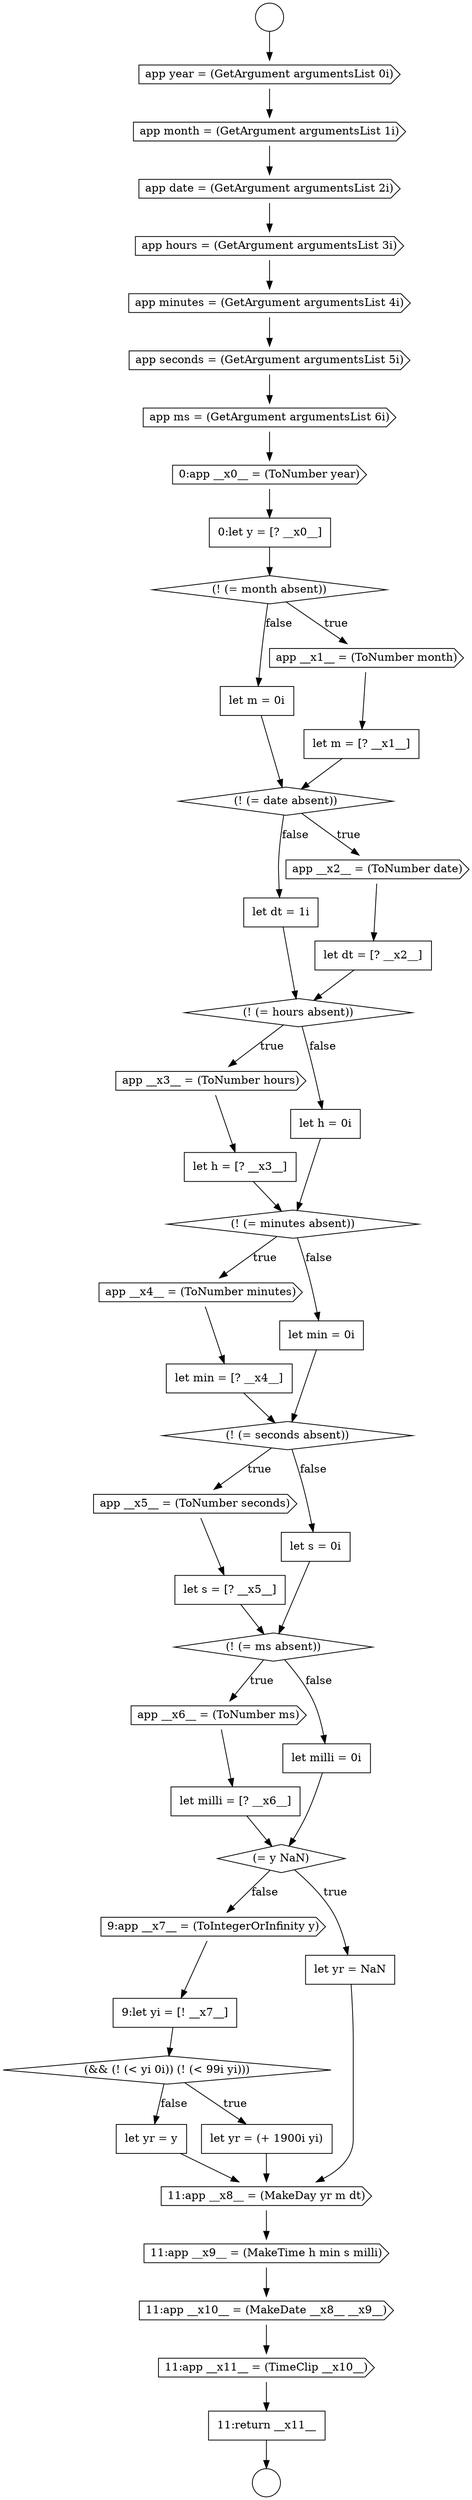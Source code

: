digraph {
  node0 [shape=circle label=" " color="black" fillcolor="white" style=filled]
  node5 [shape=cds, label=<<font color="black">app hours = (GetArgument argumentsList 3i)</font>> color="black" fillcolor="white" style=filled]
  node10 [shape=none, margin=0, label=<<font color="black">
    <table border="0" cellborder="1" cellspacing="0" cellpadding="10">
      <tr><td align="left">0:let y = [? __x0__]</td></tr>
    </table>
  </font>> color="black" fillcolor="white" style=filled]
  node14 [shape=none, margin=0, label=<<font color="black">
    <table border="0" cellborder="1" cellspacing="0" cellpadding="10">
      <tr><td align="left">let m = 0i</td></tr>
    </table>
  </font>> color="black" fillcolor="white" style=filled]
  node1 [shape=circle label=" " color="black" fillcolor="white" style=filled]
  node6 [shape=cds, label=<<font color="black">app minutes = (GetArgument argumentsList 4i)</font>> color="black" fillcolor="white" style=filled]
  node9 [shape=cds, label=<<font color="black">0:app __x0__ = (ToNumber year)</font>> color="black" fillcolor="white" style=filled]
  node2 [shape=cds, label=<<font color="black">app year = (GetArgument argumentsList 0i)</font>> color="black" fillcolor="white" style=filled]
  node12 [shape=cds, label=<<font color="black">app __x1__ = (ToNumber month)</font>> color="black" fillcolor="white" style=filled]
  node18 [shape=none, margin=0, label=<<font color="black">
    <table border="0" cellborder="1" cellspacing="0" cellpadding="10">
      <tr><td align="left">let dt = 1i</td></tr>
    </table>
  </font>> color="black" fillcolor="white" style=filled]
  node8 [shape=cds, label=<<font color="black">app ms = (GetArgument argumentsList 6i)</font>> color="black" fillcolor="white" style=filled]
  node4 [shape=cds, label=<<font color="black">app date = (GetArgument argumentsList 2i)</font>> color="black" fillcolor="white" style=filled]
  node15 [shape=diamond, label=<<font color="black">(! (= date absent))</font>> color="black" fillcolor="white" style=filled]
  node42 [shape=cds, label=<<font color="black">11:app __x8__ = (MakeDay yr m dt)</font>> color="black" fillcolor="white" style=filled]
  node24 [shape=cds, label=<<font color="black">app __x4__ = (ToNumber minutes)</font>> color="black" fillcolor="white" style=filled]
  node37 [shape=cds, label=<<font color="black">9:app __x7__ = (ToIntegerOrInfinity y)</font>> color="black" fillcolor="white" style=filled]
  node25 [shape=none, margin=0, label=<<font color="black">
    <table border="0" cellborder="1" cellspacing="0" cellpadding="10">
      <tr><td align="left">let min = [? __x4__]</td></tr>
    </table>
  </font>> color="black" fillcolor="white" style=filled]
  node20 [shape=cds, label=<<font color="black">app __x3__ = (ToNumber hours)</font>> color="black" fillcolor="white" style=filled]
  node46 [shape=none, margin=0, label=<<font color="black">
    <table border="0" cellborder="1" cellspacing="0" cellpadding="10">
      <tr><td align="left">11:return __x11__</td></tr>
    </table>
  </font>> color="black" fillcolor="white" style=filled]
  node29 [shape=none, margin=0, label=<<font color="black">
    <table border="0" cellborder="1" cellspacing="0" cellpadding="10">
      <tr><td align="left">let s = [? __x5__]</td></tr>
    </table>
  </font>> color="black" fillcolor="white" style=filled]
  node21 [shape=none, margin=0, label=<<font color="black">
    <table border="0" cellborder="1" cellspacing="0" cellpadding="10">
      <tr><td align="left">let h = [? __x3__]</td></tr>
    </table>
  </font>> color="black" fillcolor="white" style=filled]
  node33 [shape=none, margin=0, label=<<font color="black">
    <table border="0" cellborder="1" cellspacing="0" cellpadding="10">
      <tr><td align="left">let milli = [? __x6__]</td></tr>
    </table>
  </font>> color="black" fillcolor="white" style=filled]
  node28 [shape=cds, label=<<font color="black">app __x5__ = (ToNumber seconds)</font>> color="black" fillcolor="white" style=filled]
  node38 [shape=none, margin=0, label=<<font color="black">
    <table border="0" cellborder="1" cellspacing="0" cellpadding="10">
      <tr><td align="left">9:let yi = [! __x7__]</td></tr>
    </table>
  </font>> color="black" fillcolor="white" style=filled]
  node13 [shape=none, margin=0, label=<<font color="black">
    <table border="0" cellborder="1" cellspacing="0" cellpadding="10">
      <tr><td align="left">let m = [? __x1__]</td></tr>
    </table>
  </font>> color="black" fillcolor="white" style=filled]
  node41 [shape=none, margin=0, label=<<font color="black">
    <table border="0" cellborder="1" cellspacing="0" cellpadding="10">
      <tr><td align="left">let yr = y</td></tr>
    </table>
  </font>> color="black" fillcolor="white" style=filled]
  node45 [shape=cds, label=<<font color="black">11:app __x11__ = (TimeClip __x10__)</font>> color="black" fillcolor="white" style=filled]
  node17 [shape=none, margin=0, label=<<font color="black">
    <table border="0" cellborder="1" cellspacing="0" cellpadding="10">
      <tr><td align="left">let dt = [? __x2__]</td></tr>
    </table>
  </font>> color="black" fillcolor="white" style=filled]
  node32 [shape=cds, label=<<font color="black">app __x6__ = (ToNumber ms)</font>> color="black" fillcolor="white" style=filled]
  node34 [shape=none, margin=0, label=<<font color="black">
    <table border="0" cellborder="1" cellspacing="0" cellpadding="10">
      <tr><td align="left">let milli = 0i</td></tr>
    </table>
  </font>> color="black" fillcolor="white" style=filled]
  node22 [shape=none, margin=0, label=<<font color="black">
    <table border="0" cellborder="1" cellspacing="0" cellpadding="10">
      <tr><td align="left">let h = 0i</td></tr>
    </table>
  </font>> color="black" fillcolor="white" style=filled]
  node44 [shape=cds, label=<<font color="black">11:app __x10__ = (MakeDate __x8__ __x9__)</font>> color="black" fillcolor="white" style=filled]
  node27 [shape=diamond, label=<<font color="black">(! (= seconds absent))</font>> color="black" fillcolor="white" style=filled]
  node7 [shape=cds, label=<<font color="black">app seconds = (GetArgument argumentsList 5i)</font>> color="black" fillcolor="white" style=filled]
  node39 [shape=diamond, label=<<font color="black">(&amp;&amp; (! (&lt; yi 0i)) (! (&lt; 99i yi)))</font>> color="black" fillcolor="white" style=filled]
  node3 [shape=cds, label=<<font color="black">app month = (GetArgument argumentsList 1i)</font>> color="black" fillcolor="white" style=filled]
  node35 [shape=diamond, label=<<font color="black">(= y NaN)</font>> color="black" fillcolor="white" style=filled]
  node16 [shape=cds, label=<<font color="black">app __x2__ = (ToNumber date)</font>> color="black" fillcolor="white" style=filled]
  node31 [shape=diamond, label=<<font color="black">(! (= ms absent))</font>> color="black" fillcolor="white" style=filled]
  node11 [shape=diamond, label=<<font color="black">(! (= month absent))</font>> color="black" fillcolor="white" style=filled]
  node43 [shape=cds, label=<<font color="black">11:app __x9__ = (MakeTime h min s milli)</font>> color="black" fillcolor="white" style=filled]
  node40 [shape=none, margin=0, label=<<font color="black">
    <table border="0" cellborder="1" cellspacing="0" cellpadding="10">
      <tr><td align="left">let yr = (+ 1900i yi)</td></tr>
    </table>
  </font>> color="black" fillcolor="white" style=filled]
  node26 [shape=none, margin=0, label=<<font color="black">
    <table border="0" cellborder="1" cellspacing="0" cellpadding="10">
      <tr><td align="left">let min = 0i</td></tr>
    </table>
  </font>> color="black" fillcolor="white" style=filled]
  node23 [shape=diamond, label=<<font color="black">(! (= minutes absent))</font>> color="black" fillcolor="white" style=filled]
  node36 [shape=none, margin=0, label=<<font color="black">
    <table border="0" cellborder="1" cellspacing="0" cellpadding="10">
      <tr><td align="left">let yr = NaN</td></tr>
    </table>
  </font>> color="black" fillcolor="white" style=filled]
  node30 [shape=none, margin=0, label=<<font color="black">
    <table border="0" cellborder="1" cellspacing="0" cellpadding="10">
      <tr><td align="left">let s = 0i</td></tr>
    </table>
  </font>> color="black" fillcolor="white" style=filled]
  node19 [shape=diamond, label=<<font color="black">(! (= hours absent))</font>> color="black" fillcolor="white" style=filled]
  node28 -> node29 [ color="black"]
  node46 -> node1 [ color="black"]
  node14 -> node15 [ color="black"]
  node30 -> node31 [ color="black"]
  node26 -> node27 [ color="black"]
  node10 -> node11 [ color="black"]
  node8 -> node9 [ color="black"]
  node16 -> node17 [ color="black"]
  node36 -> node42 [ color="black"]
  node41 -> node42 [ color="black"]
  node5 -> node6 [ color="black"]
  node3 -> node4 [ color="black"]
  node7 -> node8 [ color="black"]
  node18 -> node19 [ color="black"]
  node42 -> node43 [ color="black"]
  node34 -> node35 [ color="black"]
  node17 -> node19 [ color="black"]
  node29 -> node31 [ color="black"]
  node2 -> node3 [ color="black"]
  node23 -> node24 [label=<<font color="black">true</font>> color="black"]
  node23 -> node26 [label=<<font color="black">false</font>> color="black"]
  node33 -> node35 [ color="black"]
  node35 -> node36 [label=<<font color="black">true</font>> color="black"]
  node35 -> node37 [label=<<font color="black">false</font>> color="black"]
  node12 -> node13 [ color="black"]
  node11 -> node12 [label=<<font color="black">true</font>> color="black"]
  node11 -> node14 [label=<<font color="black">false</font>> color="black"]
  node31 -> node32 [label=<<font color="black">true</font>> color="black"]
  node31 -> node34 [label=<<font color="black">false</font>> color="black"]
  node45 -> node46 [ color="black"]
  node0 -> node2 [ color="black"]
  node22 -> node23 [ color="black"]
  node6 -> node7 [ color="black"]
  node13 -> node15 [ color="black"]
  node43 -> node44 [ color="black"]
  node40 -> node42 [ color="black"]
  node9 -> node10 [ color="black"]
  node44 -> node45 [ color="black"]
  node37 -> node38 [ color="black"]
  node19 -> node20 [label=<<font color="black">true</font>> color="black"]
  node19 -> node22 [label=<<font color="black">false</font>> color="black"]
  node27 -> node28 [label=<<font color="black">true</font>> color="black"]
  node27 -> node30 [label=<<font color="black">false</font>> color="black"]
  node4 -> node5 [ color="black"]
  node20 -> node21 [ color="black"]
  node24 -> node25 [ color="black"]
  node15 -> node16 [label=<<font color="black">true</font>> color="black"]
  node15 -> node18 [label=<<font color="black">false</font>> color="black"]
  node38 -> node39 [ color="black"]
  node21 -> node23 [ color="black"]
  node39 -> node40 [label=<<font color="black">true</font>> color="black"]
  node39 -> node41 [label=<<font color="black">false</font>> color="black"]
  node32 -> node33 [ color="black"]
  node25 -> node27 [ color="black"]
}
